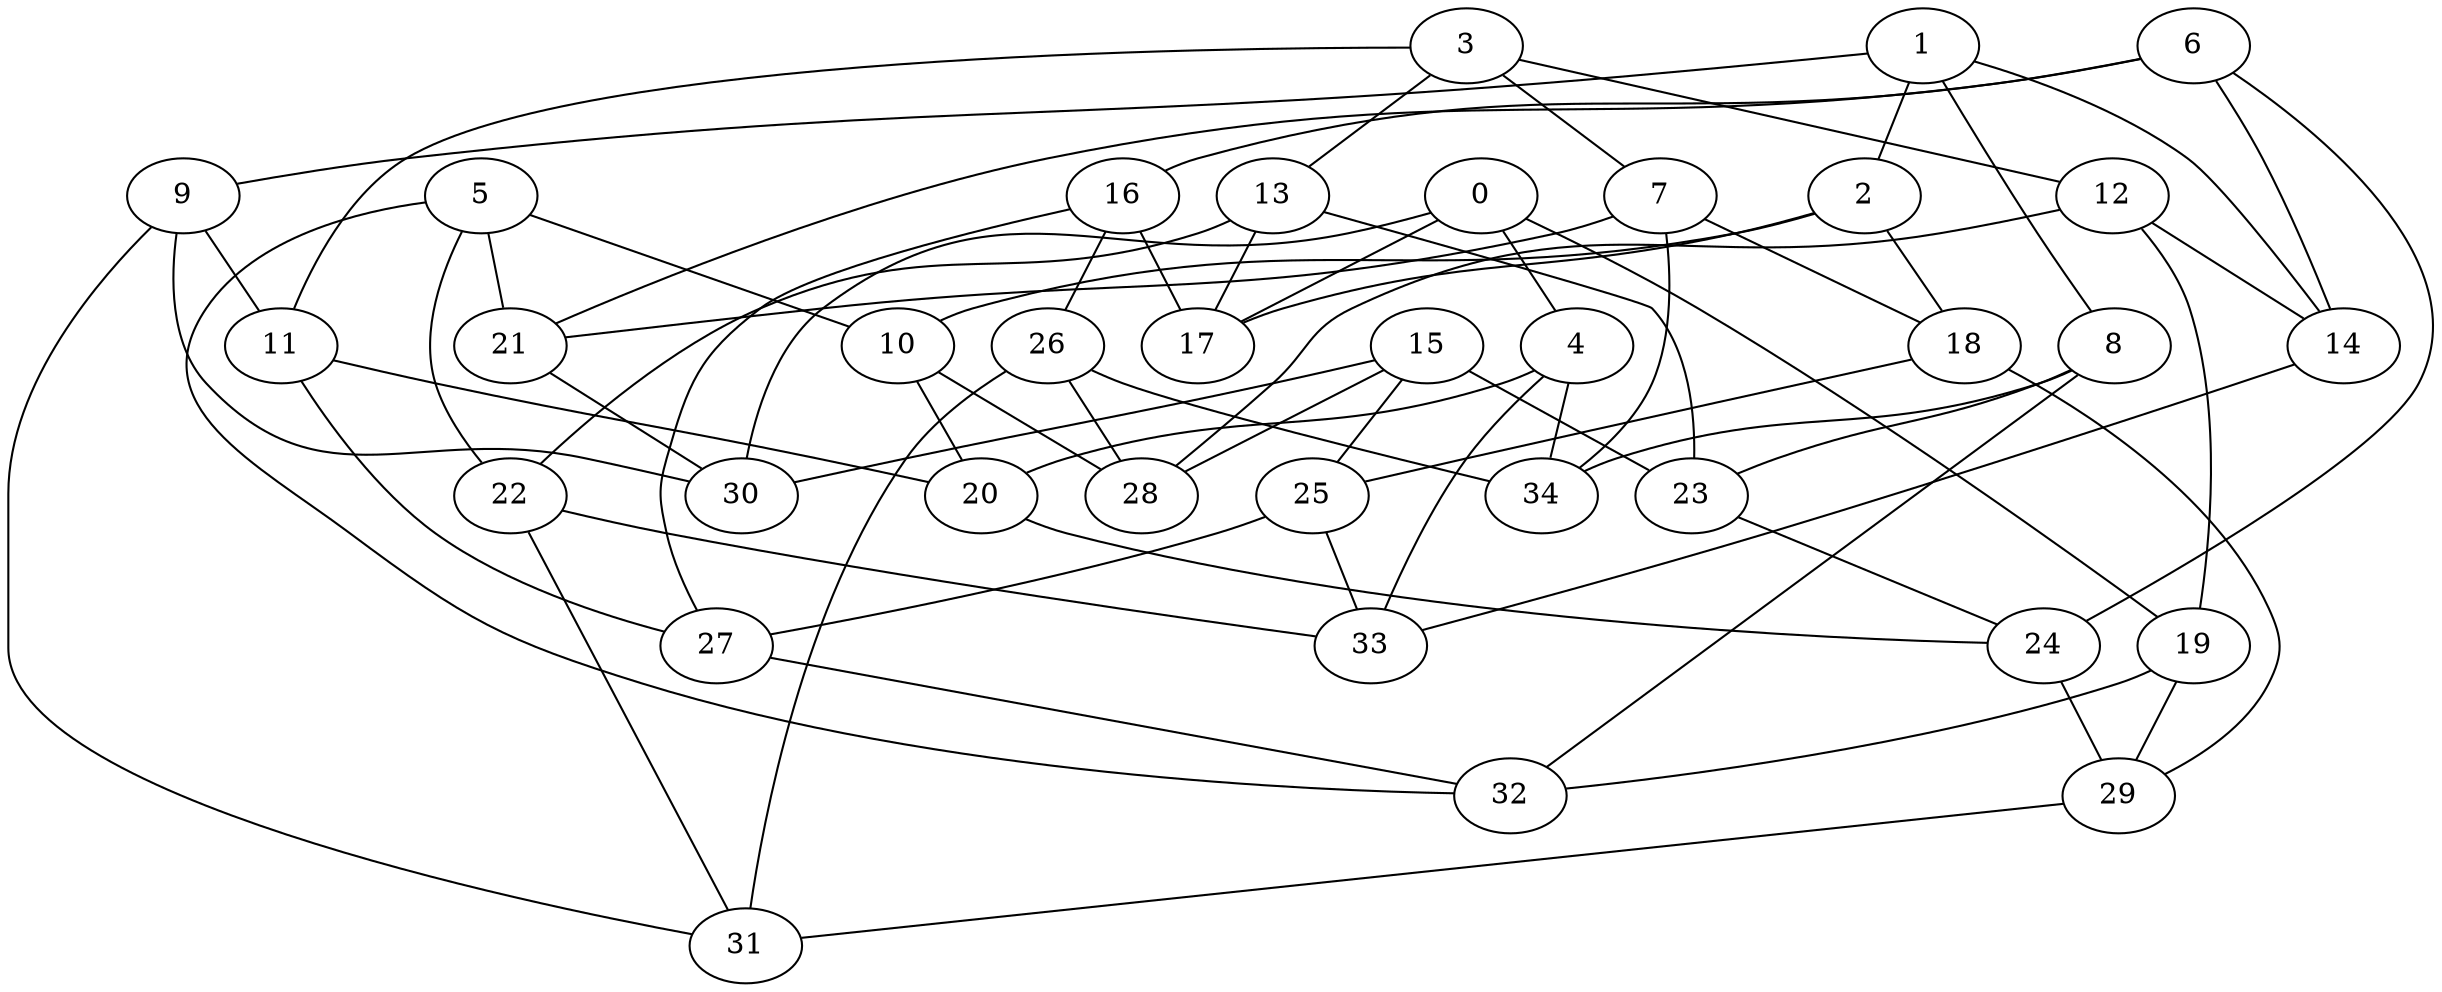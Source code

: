 graph g {0;1;2;3;4;5;6;7;8;9;10;11;12;13;14;15;16;17;18;19;20;21;22;23;24;25;26;27;28;29;30;31;32;33;34;0 -- 4;0 -- 17;0 -- 19;0 -- 30;1 -- 2;1 -- 8;1 -- 9;1 -- 14;2 -- 10;2 -- 17;2 -- 18;3 -- 7;3 -- 11;3 -- 12;3 -- 13;4 -- 20;4 -- 33;4 -- 34;5 -- 10;5 -- 21;5 -- 22;5 -- 32;6 -- 14;6 -- 16;6 -- 21;6 -- 24;7 -- 18;7 -- 21;7 -- 34;8 -- 23;8 -- 32;8 -- 34;9 -- 11;9 -- 30;9 -- 31;10 -- 20;10 -- 28;11 -- 20;11 -- 27;12 -- 14;12 -- 19;12 -- 28;13 -- 17;13 -- 22;13 -- 23;14 -- 33;15 -- 23;15 -- 25;15 -- 28;15 -- 30;16 -- 17;16 -- 26;16 -- 27;18 -- 25;18 -- 29;19 -- 29;19 -- 32;20 -- 24;21 -- 30;22 -- 31;22 -- 33;23 -- 24;24 -- 29;25 -- 27;25 -- 33;26 -- 28;26 -- 31;26 -- 34;27 -- 32;29 -- 31;}
